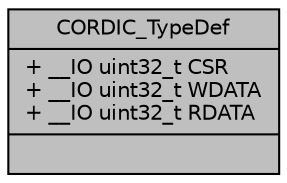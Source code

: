 digraph "CORDIC_TypeDef"
{
 // LATEX_PDF_SIZE
  edge [fontname="Helvetica",fontsize="10",labelfontname="Helvetica",labelfontsize="10"];
  node [fontname="Helvetica",fontsize="10",shape=record];
  Node1 [label="{CORDIC_TypeDef\n|+ __IO uint32_t CSR\l+ __IO uint32_t WDATA\l+ __IO uint32_t RDATA\l|}",height=0.2,width=0.4,color="black", fillcolor="grey75", style="filled", fontcolor="black",tooltip="CORDIC."];
}
